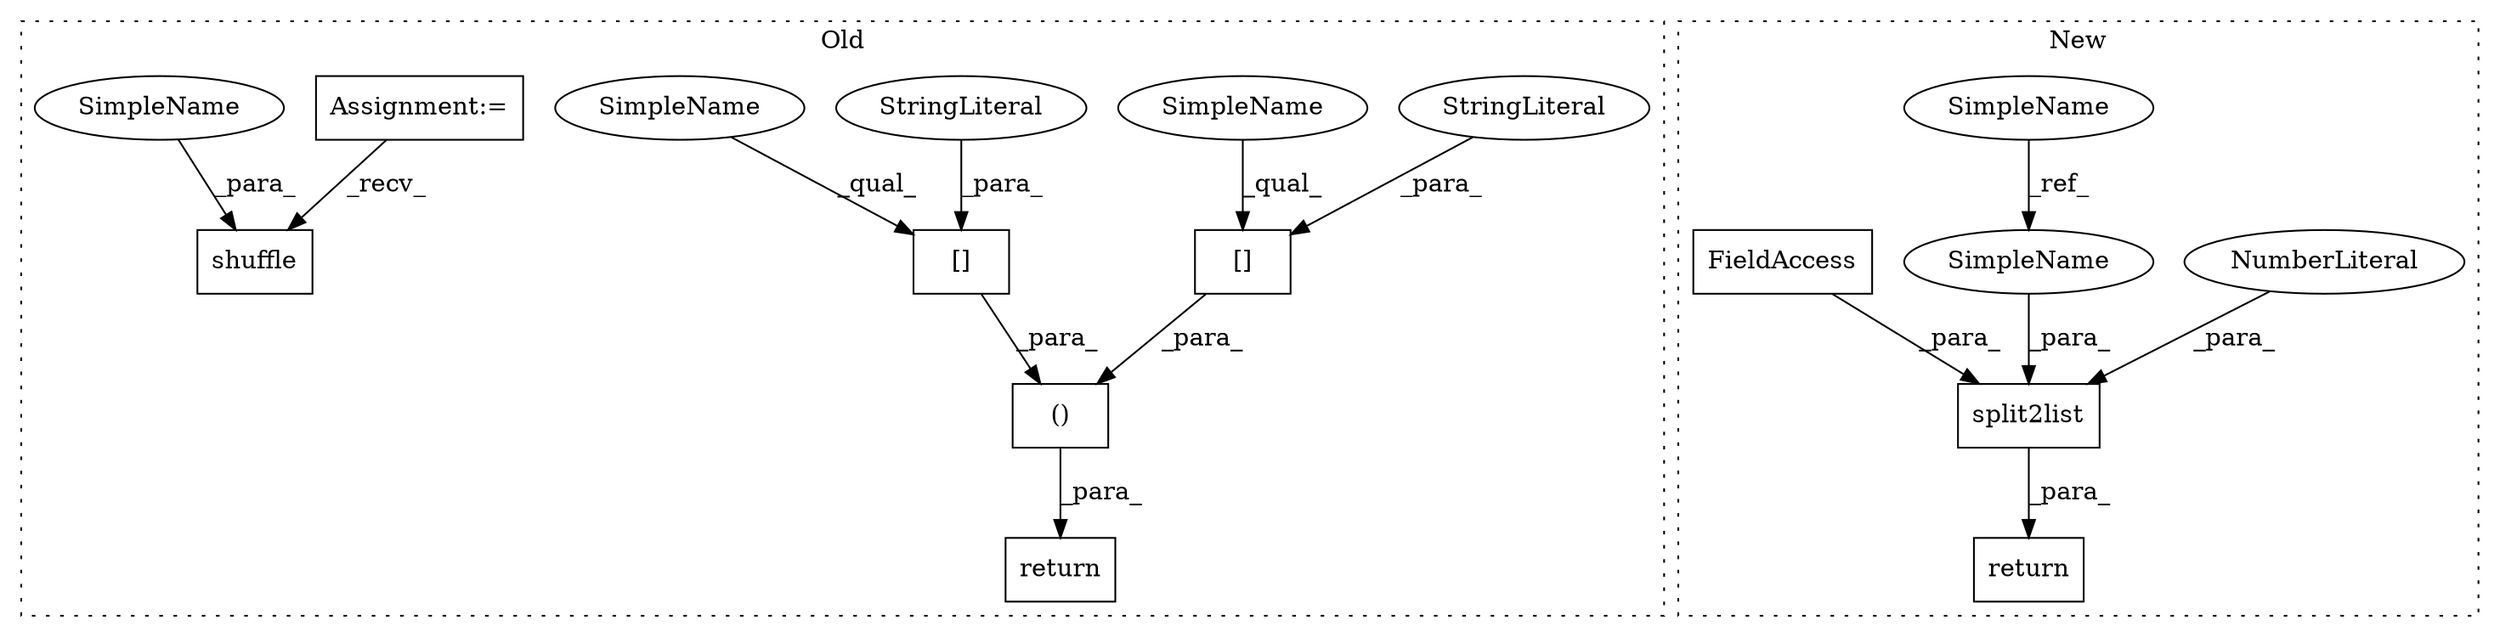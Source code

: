 digraph G {
subgraph cluster0 {
1 [label="()" a="106" s="1729" l="89" shape="box"];
4 [label="[]" a="2" s="1777,1817" l="7,1" shape="box"];
5 [label="StringLiteral" a="45" s="1784" l="33" shape="ellipse"];
6 [label="[]" a="2" s="1729,1763" l="7,1" shape="box"];
8 [label="StringLiteral" a="45" s="1736" l="27" shape="ellipse"];
10 [label="shuffle" a="32" s="1543,1557" l="8,1" shape="box"];
11 [label="Assignment:=" a="7" s="408" l="6" shape="box"];
12 [label="return" a="41" s="1686" l="7" shape="box"];
15 [label="SimpleName" a="42" s="1729" l="6" shape="ellipse"];
16 [label="SimpleName" a="42" s="1551" l="6" shape="ellipse"];
17 [label="SimpleName" a="42" s="1777" l="6" shape="ellipse"];
label = "Old";
style="dotted";
}
subgraph cluster1 {
2 [label="split2list" a="32" s="1480,1507" l="11,1" shape="box"];
3 [label="NumberLiteral" a="34" s="1504" l="3" shape="ellipse"];
7 [label="SimpleName" a="42" s="859" l="6" shape="ellipse"];
9 [label="FieldAccess" a="22" s="1498" l="5" shape="box"];
13 [label="return" a="41" s="1473" l="7" shape="box"];
14 [label="SimpleName" a="42" s="1491" l="6" shape="ellipse"];
label = "New";
style="dotted";
}
1 -> 12 [label="_para_"];
2 -> 13 [label="_para_"];
3 -> 2 [label="_para_"];
4 -> 1 [label="_para_"];
5 -> 4 [label="_para_"];
6 -> 1 [label="_para_"];
7 -> 14 [label="_ref_"];
8 -> 6 [label="_para_"];
9 -> 2 [label="_para_"];
11 -> 10 [label="_recv_"];
14 -> 2 [label="_para_"];
15 -> 6 [label="_qual_"];
16 -> 10 [label="_para_"];
17 -> 4 [label="_qual_"];
}